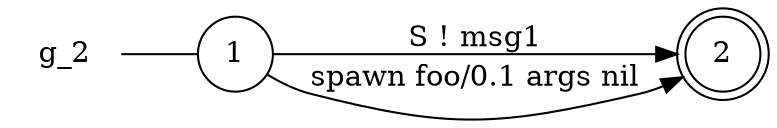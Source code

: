 digraph g_2 {
	rankdir="LR";
	n_0 [label="g_2", shape="plaintext"];
	n_1 [id="2", shape=doublecircle, label="2"];
	n_2 [id="1", shape=circle, label="1"];
	n_0 -> n_2 [arrowhead=none];

	n_2 -> n_1 [id="[$e|2]", label="S ! msg1"];
	n_2 -> n_1 [id="[$e|0]", label="spawn foo/0.1 args nil"];
}
